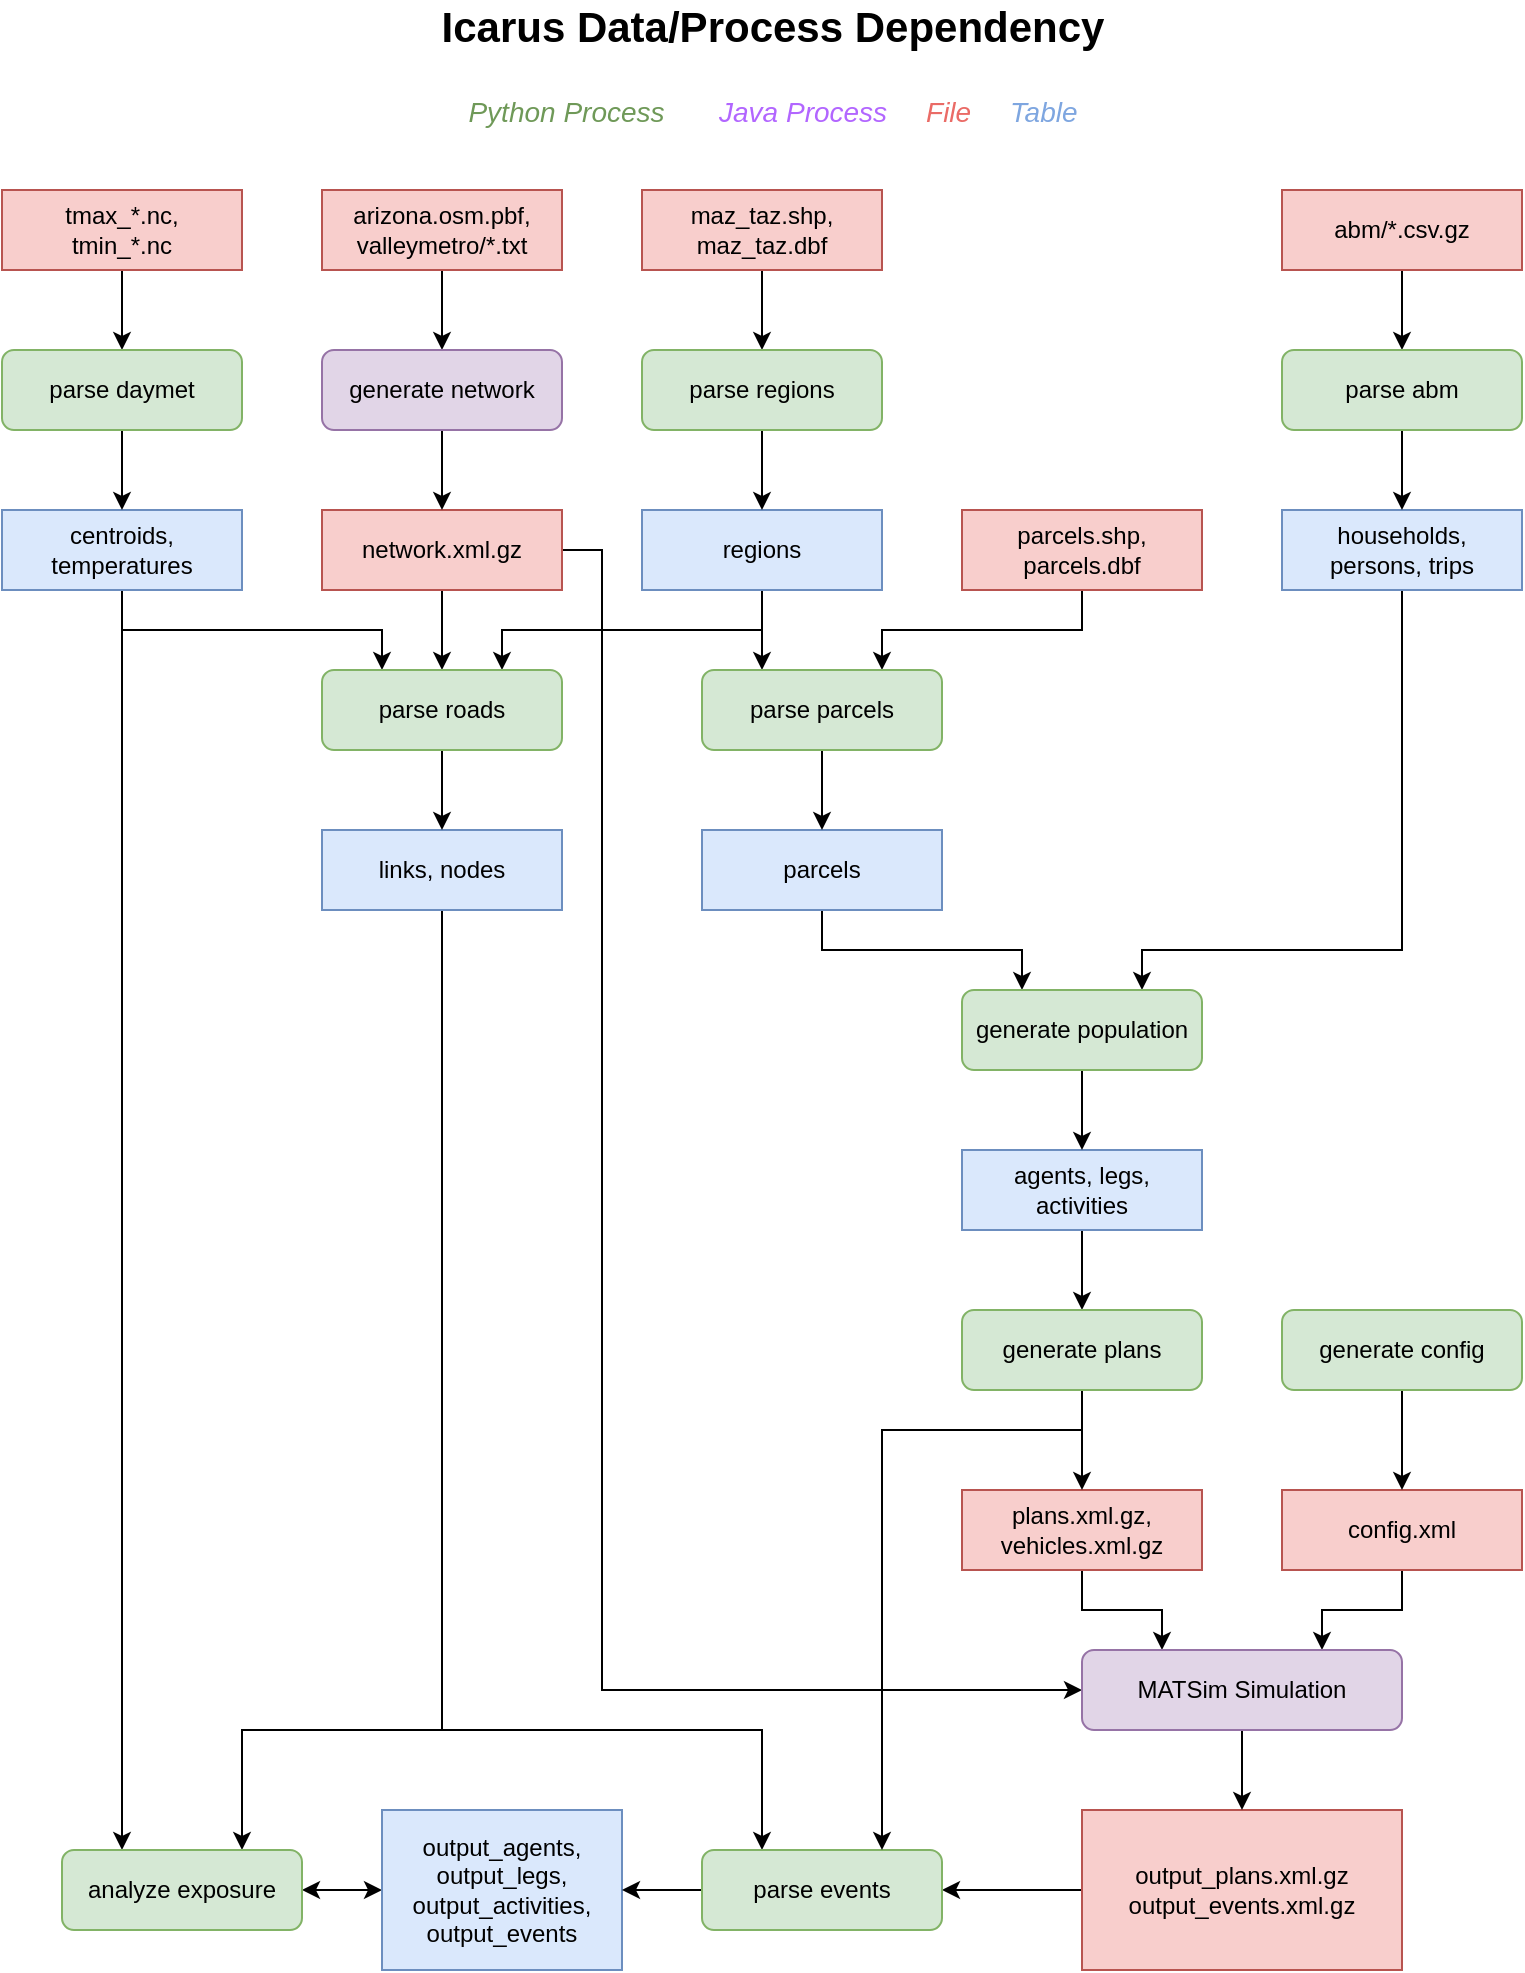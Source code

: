 <mxfile version="13.1.3" type="device"><diagram id="tEQQ3ugooy-iu0xuQMgs" name="Page-3"><mxGraphModel dx="1422" dy="815" grid="1" gridSize="10" guides="1" tooltips="1" connect="1" arrows="1" fold="1" page="1" pageScale="1" pageWidth="850" pageHeight="1100" math="0" shadow="0"><root><mxCell id="Z5cSx7Y-7r_eyC3w4IqO-0"/><mxCell id="Z5cSx7Y-7r_eyC3w4IqO-1" parent="Z5cSx7Y-7r_eyC3w4IqO-0"/><mxCell id="SMN8Z1DAxpOi_eoQwmYl-46" style="edgeStyle=orthogonalEdgeStyle;rounded=0;orthogonalLoop=1;jettySize=auto;html=1;exitX=0.5;exitY=1;exitDx=0;exitDy=0;entryX=0.75;entryY=0;entryDx=0;entryDy=0;" parent="Z5cSx7Y-7r_eyC3w4IqO-1" source="j6WTBrvmCoeA0XmG4hmk-1" target="SMN8Z1DAxpOi_eoQwmYl-40" edge="1"><mxGeometry relative="1" as="geometry"><Array as="points"><mxPoint x="740" y="540"/><mxPoint x="610" y="540"/></Array></mxGeometry></mxCell><mxCell id="j6WTBrvmCoeA0XmG4hmk-1" value="&lt;div&gt;households, &lt;br&gt;&lt;/div&gt;&lt;div&gt;persons, trips&lt;/div&gt;" style="rounded=0;whiteSpace=wrap;html=1;fillColor=#dae8fc;strokeColor=#6c8ebf;" parent="Z5cSx7Y-7r_eyC3w4IqO-1" vertex="1"><mxGeometry x="680" y="320" width="120" height="40" as="geometry"/></mxCell><mxCell id="j6WTBrvmCoeA0XmG4hmk-2" style="edgeStyle=orthogonalEdgeStyle;rounded=0;orthogonalLoop=1;jettySize=auto;html=1;exitX=0.5;exitY=1;exitDx=0;exitDy=0;entryX=0.5;entryY=0;entryDx=0;entryDy=0;" parent="Z5cSx7Y-7r_eyC3w4IqO-1" source="j6WTBrvmCoeA0XmG4hmk-3" target="SMN8Z1DAxpOi_eoQwmYl-36" edge="1"><mxGeometry relative="1" as="geometry"/></mxCell><mxCell id="jSKguuIWzSVS5Y-lfLLN-0" style="edgeStyle=orthogonalEdgeStyle;rounded=0;orthogonalLoop=1;jettySize=auto;html=1;exitX=1;exitY=0.5;exitDx=0;exitDy=0;entryX=0;entryY=0.5;entryDx=0;entryDy=0;startArrow=none;startFill=0;" parent="Z5cSx7Y-7r_eyC3w4IqO-1" source="j6WTBrvmCoeA0XmG4hmk-3" target="SMN8Z1DAxpOi_eoQwmYl-48" edge="1"><mxGeometry relative="1" as="geometry"><Array as="points"><mxPoint x="340" y="340"/><mxPoint x="340" y="910"/></Array></mxGeometry></mxCell><mxCell id="j6WTBrvmCoeA0XmG4hmk-3" value="network.xml.gz" style="rounded=0;whiteSpace=wrap;html=1;fillColor=#f8cecc;strokeColor=#b85450;" parent="Z5cSx7Y-7r_eyC3w4IqO-1" vertex="1"><mxGeometry x="200" y="320" width="120" height="40" as="geometry"/></mxCell><mxCell id="j6WTBrvmCoeA0XmG4hmk-4" style="edgeStyle=orthogonalEdgeStyle;rounded=0;orthogonalLoop=1;jettySize=auto;html=1;exitX=0.5;exitY=1;exitDx=0;exitDy=0;entryX=0.25;entryY=0;entryDx=0;entryDy=0;" parent="Z5cSx7Y-7r_eyC3w4IqO-1" source="j6WTBrvmCoeA0XmG4hmk-6" target="SMN8Z1DAxpOi_eoQwmYl-25" edge="1"><mxGeometry relative="1" as="geometry"><Array as="points"><mxPoint x="260" y="930"/><mxPoint x="420" y="930"/></Array></mxGeometry></mxCell><mxCell id="j6WTBrvmCoeA0XmG4hmk-5" style="edgeStyle=orthogonalEdgeStyle;rounded=0;orthogonalLoop=1;jettySize=auto;html=1;exitX=0.5;exitY=1;exitDx=0;exitDy=0;entryX=0.75;entryY=0;entryDx=0;entryDy=0;" parent="Z5cSx7Y-7r_eyC3w4IqO-1" source="j6WTBrvmCoeA0XmG4hmk-6" target="SMN8Z1DAxpOi_eoQwmYl-26" edge="1"><mxGeometry relative="1" as="geometry"><Array as="points"><mxPoint x="260" y="930"/><mxPoint x="160" y="930"/></Array><mxPoint x="160" y="910" as="targetPoint"/></mxGeometry></mxCell><mxCell id="j6WTBrvmCoeA0XmG4hmk-6" value="links, nodes" style="rounded=0;whiteSpace=wrap;html=1;fillColor=#dae8fc;strokeColor=#6c8ebf;" parent="Z5cSx7Y-7r_eyC3w4IqO-1" vertex="1"><mxGeometry x="200" y="480" width="120" height="40" as="geometry"/></mxCell><mxCell id="j6WTBrvmCoeA0XmG4hmk-7" style="edgeStyle=orthogonalEdgeStyle;rounded=0;orthogonalLoop=1;jettySize=auto;html=1;exitX=0.5;exitY=1;exitDx=0;exitDy=0;entryX=0.25;entryY=0;entryDx=0;entryDy=0;" parent="Z5cSx7Y-7r_eyC3w4IqO-1" source="j6WTBrvmCoeA0XmG4hmk-9" target="SMN8Z1DAxpOi_eoQwmYl-36" edge="1"><mxGeometry relative="1" as="geometry"/></mxCell><mxCell id="j6WTBrvmCoeA0XmG4hmk-8" style="edgeStyle=orthogonalEdgeStyle;rounded=0;orthogonalLoop=1;jettySize=auto;html=1;exitX=0.5;exitY=1;exitDx=0;exitDy=0;entryX=0.25;entryY=0;entryDx=0;entryDy=0;" parent="Z5cSx7Y-7r_eyC3w4IqO-1" source="j6WTBrvmCoeA0XmG4hmk-9" target="SMN8Z1DAxpOi_eoQwmYl-26" edge="1"><mxGeometry relative="1" as="geometry"><mxPoint x="100" y="910" as="targetPoint"/></mxGeometry></mxCell><mxCell id="j6WTBrvmCoeA0XmG4hmk-9" value="centroids, temperatures" style="rounded=0;whiteSpace=wrap;html=1;fillColor=#dae8fc;strokeColor=#6c8ebf;" parent="Z5cSx7Y-7r_eyC3w4IqO-1" vertex="1"><mxGeometry x="40" y="320" width="120" height="40" as="geometry"/></mxCell><mxCell id="SMN8Z1DAxpOi_eoQwmYl-45" style="edgeStyle=orthogonalEdgeStyle;rounded=0;orthogonalLoop=1;jettySize=auto;html=1;exitX=0.5;exitY=1;exitDx=0;exitDy=0;entryX=0.5;entryY=0;entryDx=0;entryDy=0;" parent="Z5cSx7Y-7r_eyC3w4IqO-1" source="j6WTBrvmCoeA0XmG4hmk-12" target="SMN8Z1DAxpOi_eoQwmYl-42" edge="1"><mxGeometry relative="1" as="geometry"/></mxCell><mxCell id="j6WTBrvmCoeA0XmG4hmk-12" value="&lt;div&gt;agents, legs,&lt;/div&gt;&lt;div&gt;activities&lt;br&gt;&lt;/div&gt;" style="rounded=0;whiteSpace=wrap;html=1;fillColor=#dae8fc;strokeColor=#6c8ebf;" parent="Z5cSx7Y-7r_eyC3w4IqO-1" vertex="1"><mxGeometry x="520" y="640" width="120" height="40" as="geometry"/></mxCell><mxCell id="j6WTBrvmCoeA0XmG4hmk-13" style="edgeStyle=orthogonalEdgeStyle;rounded=0;orthogonalLoop=1;jettySize=auto;html=1;exitX=0.5;exitY=1;exitDx=0;exitDy=0;entryX=0.25;entryY=0;entryDx=0;entryDy=0;" parent="Z5cSx7Y-7r_eyC3w4IqO-1" source="j6WTBrvmCoeA0XmG4hmk-14" target="SMN8Z1DAxpOi_eoQwmYl-40" edge="1"><mxGeometry relative="1" as="geometry"/></mxCell><mxCell id="j6WTBrvmCoeA0XmG4hmk-14" value="parcels" style="rounded=0;whiteSpace=wrap;html=1;fillColor=#dae8fc;strokeColor=#6c8ebf;" parent="Z5cSx7Y-7r_eyC3w4IqO-1" vertex="1"><mxGeometry x="390" y="480" width="120" height="40" as="geometry"/></mxCell><mxCell id="j6WTBrvmCoeA0XmG4hmk-15" style="edgeStyle=orthogonalEdgeStyle;rounded=0;orthogonalLoop=1;jettySize=auto;html=1;exitX=0.5;exitY=1;exitDx=0;exitDy=0;entryX=0.25;entryY=0;entryDx=0;entryDy=0;" parent="Z5cSx7Y-7r_eyC3w4IqO-1" source="j6WTBrvmCoeA0XmG4hmk-17" target="SMN8Z1DAxpOi_eoQwmYl-38" edge="1"><mxGeometry relative="1" as="geometry"/></mxCell><mxCell id="j6WTBrvmCoeA0XmG4hmk-16" style="edgeStyle=orthogonalEdgeStyle;rounded=0;orthogonalLoop=1;jettySize=auto;html=1;exitX=0.5;exitY=1;exitDx=0;exitDy=0;entryX=0.75;entryY=0;entryDx=0;entryDy=0;" parent="Z5cSx7Y-7r_eyC3w4IqO-1" source="j6WTBrvmCoeA0XmG4hmk-17" target="SMN8Z1DAxpOi_eoQwmYl-36" edge="1"><mxGeometry relative="1" as="geometry"/></mxCell><mxCell id="j6WTBrvmCoeA0XmG4hmk-17" value="regions" style="rounded=0;whiteSpace=wrap;html=1;fillColor=#dae8fc;strokeColor=#6c8ebf;" parent="Z5cSx7Y-7r_eyC3w4IqO-1" vertex="1"><mxGeometry x="360" y="320" width="120" height="40" as="geometry"/></mxCell><mxCell id="SMN8Z1DAxpOi_eoQwmYl-50" style="edgeStyle=orthogonalEdgeStyle;rounded=0;orthogonalLoop=1;jettySize=auto;html=1;exitX=0.5;exitY=1;exitDx=0;exitDy=0;entryX=0.25;entryY=0;entryDx=0;entryDy=0;" parent="Z5cSx7Y-7r_eyC3w4IqO-1" source="j6WTBrvmCoeA0XmG4hmk-19" target="SMN8Z1DAxpOi_eoQwmYl-48" edge="1"><mxGeometry relative="1" as="geometry"/></mxCell><mxCell id="j6WTBrvmCoeA0XmG4hmk-19" value="&lt;div&gt;plans.xml.gz,&lt;/div&gt;&lt;div&gt;vehicles.xml.gz&lt;br&gt;&lt;/div&gt;" style="rounded=0;whiteSpace=wrap;html=1;fillColor=#f8cecc;strokeColor=#b85450;" parent="Z5cSx7Y-7r_eyC3w4IqO-1" vertex="1"><mxGeometry x="520" y="810" width="120" height="40" as="geometry"/></mxCell><mxCell id="SMN8Z1DAxpOi_eoQwmYl-49" style="edgeStyle=orthogonalEdgeStyle;rounded=0;orthogonalLoop=1;jettySize=auto;html=1;exitX=0.5;exitY=1;exitDx=0;exitDy=0;entryX=0.75;entryY=0;entryDx=0;entryDy=0;" parent="Z5cSx7Y-7r_eyC3w4IqO-1" source="j6WTBrvmCoeA0XmG4hmk-21" target="SMN8Z1DAxpOi_eoQwmYl-48" edge="1"><mxGeometry relative="1" as="geometry"/></mxCell><mxCell id="j6WTBrvmCoeA0XmG4hmk-21" value="config.xml" style="rounded=0;whiteSpace=wrap;html=1;fillColor=#f8cecc;strokeColor=#b85450;" parent="Z5cSx7Y-7r_eyC3w4IqO-1" vertex="1"><mxGeometry x="680" y="810" width="120" height="40" as="geometry"/></mxCell><mxCell id="SMN8Z1DAxpOi_eoQwmYl-52" style="edgeStyle=orthogonalEdgeStyle;rounded=0;orthogonalLoop=1;jettySize=auto;html=1;exitX=0;exitY=0.5;exitDx=0;exitDy=0;entryX=1;entryY=0.5;entryDx=0;entryDy=0;startArrow=classic;startFill=1;" parent="Z5cSx7Y-7r_eyC3w4IqO-1" source="j6WTBrvmCoeA0XmG4hmk-23" target="SMN8Z1DAxpOi_eoQwmYl-26" edge="1"><mxGeometry relative="1" as="geometry"/></mxCell><mxCell id="j6WTBrvmCoeA0XmG4hmk-23" value="&lt;div&gt;output_agents,&lt;/div&gt;&lt;div&gt;output_legs,&lt;/div&gt;&lt;div&gt;output_activities,&lt;/div&gt;&lt;div&gt;output_events&lt;br&gt;&lt;/div&gt;" style="rounded=0;whiteSpace=wrap;html=1;fillColor=#dae8fc;strokeColor=#6c8ebf;" parent="Z5cSx7Y-7r_eyC3w4IqO-1" vertex="1"><mxGeometry x="230" y="970" width="120" height="80" as="geometry"/></mxCell><mxCell id="j6WTBrvmCoeA0XmG4hmk-25" style="edgeStyle=orthogonalEdgeStyle;rounded=0;orthogonalLoop=1;jettySize=auto;html=1;exitX=0;exitY=0.5;exitDx=0;exitDy=0;entryX=1;entryY=0.5;entryDx=0;entryDy=0;" parent="Z5cSx7Y-7r_eyC3w4IqO-1" source="j6WTBrvmCoeA0XmG4hmk-26" target="SMN8Z1DAxpOi_eoQwmYl-25" edge="1"><mxGeometry relative="1" as="geometry"/></mxCell><mxCell id="j6WTBrvmCoeA0XmG4hmk-26" value="&lt;div&gt;output_plans.xml.gz&lt;/div&gt;&lt;div&gt;output_events.xml.gz&lt;br&gt;&lt;/div&gt;" style="rounded=0;whiteSpace=wrap;html=1;fillColor=#f8cecc;strokeColor=#b85450;" parent="Z5cSx7Y-7r_eyC3w4IqO-1" vertex="1"><mxGeometry x="580" y="970" width="160" height="80" as="geometry"/></mxCell><mxCell id="j6WTBrvmCoeA0XmG4hmk-27" style="edgeStyle=orthogonalEdgeStyle;rounded=0;orthogonalLoop=1;jettySize=auto;html=1;exitX=0.5;exitY=1;exitDx=0;exitDy=0;entryX=0.75;entryY=0;entryDx=0;entryDy=0;" parent="Z5cSx7Y-7r_eyC3w4IqO-1" source="j6WTBrvmCoeA0XmG4hmk-28" target="SMN8Z1DAxpOi_eoQwmYl-38" edge="1"><mxGeometry relative="1" as="geometry"/></mxCell><mxCell id="j6WTBrvmCoeA0XmG4hmk-28" value="&lt;div&gt;parcels.shp,&lt;/div&gt;&lt;div&gt;parcels.dbf&lt;/div&gt;" style="rounded=0;whiteSpace=wrap;html=1;fillColor=#f8cecc;strokeColor=#b85450;" parent="Z5cSx7Y-7r_eyC3w4IqO-1" vertex="1"><mxGeometry x="520" y="320" width="120" height="40" as="geometry"/></mxCell><mxCell id="j6WTBrvmCoeA0XmG4hmk-29" style="edgeStyle=orthogonalEdgeStyle;rounded=0;orthogonalLoop=1;jettySize=auto;html=1;exitX=0.5;exitY=1;exitDx=0;exitDy=0;entryX=0.5;entryY=0;entryDx=0;entryDy=0;" parent="Z5cSx7Y-7r_eyC3w4IqO-1" source="j6WTBrvmCoeA0XmG4hmk-30" target="SMN8Z1DAxpOi_eoQwmYl-31" edge="1"><mxGeometry relative="1" as="geometry"/></mxCell><mxCell id="j6WTBrvmCoeA0XmG4hmk-30" value="&lt;div&gt;maz_taz.shp,&lt;/div&gt;&lt;div&gt;maz_taz.dbf&lt;/div&gt;" style="rounded=0;whiteSpace=wrap;html=1;fillColor=#f8cecc;strokeColor=#b85450;" parent="Z5cSx7Y-7r_eyC3w4IqO-1" vertex="1"><mxGeometry x="360" y="160" width="120" height="40" as="geometry"/></mxCell><mxCell id="j6WTBrvmCoeA0XmG4hmk-31" style="edgeStyle=orthogonalEdgeStyle;rounded=0;orthogonalLoop=1;jettySize=auto;html=1;exitX=0.5;exitY=1;exitDx=0;exitDy=0;entryX=0.5;entryY=0;entryDx=0;entryDy=0;" parent="Z5cSx7Y-7r_eyC3w4IqO-1" source="j6WTBrvmCoeA0XmG4hmk-32" target="SMN8Z1DAxpOi_eoQwmYl-27" edge="1"><mxGeometry relative="1" as="geometry"/></mxCell><mxCell id="j6WTBrvmCoeA0XmG4hmk-32" value="&lt;div&gt;tmax_*.nc, &lt;br&gt;&lt;/div&gt;&lt;div&gt;tmin_*.nc&lt;/div&gt;" style="rounded=0;whiteSpace=wrap;html=1;fillColor=#f8cecc;strokeColor=#b85450;" parent="Z5cSx7Y-7r_eyC3w4IqO-1" vertex="1"><mxGeometry x="40" y="160" width="120" height="40" as="geometry"/></mxCell><mxCell id="j6WTBrvmCoeA0XmG4hmk-33" style="edgeStyle=orthogonalEdgeStyle;rounded=0;orthogonalLoop=1;jettySize=auto;html=1;exitX=0.5;exitY=1;exitDx=0;exitDy=0;entryX=0.5;entryY=0;entryDx=0;entryDy=0;" parent="Z5cSx7Y-7r_eyC3w4IqO-1" source="j6WTBrvmCoeA0XmG4hmk-34" target="SMN8Z1DAxpOi_eoQwmYl-29" edge="1"><mxGeometry relative="1" as="geometry"/></mxCell><mxCell id="j6WTBrvmCoeA0XmG4hmk-34" value="&lt;div&gt;arizona.osm.pbf,&lt;/div&gt;&lt;div&gt;valleymetro/*.txt&lt;br&gt;&lt;/div&gt;" style="rounded=0;whiteSpace=wrap;html=1;fillColor=#f8cecc;strokeColor=#b85450;" parent="Z5cSx7Y-7r_eyC3w4IqO-1" vertex="1"><mxGeometry x="200" y="160" width="120" height="40" as="geometry"/></mxCell><mxCell id="j6WTBrvmCoeA0XmG4hmk-35" style="edgeStyle=orthogonalEdgeStyle;rounded=0;orthogonalLoop=1;jettySize=auto;html=1;exitX=0.5;exitY=1;exitDx=0;exitDy=0;entryX=0.5;entryY=0;entryDx=0;entryDy=0;" parent="Z5cSx7Y-7r_eyC3w4IqO-1" source="j6WTBrvmCoeA0XmG4hmk-36" target="SMN8Z1DAxpOi_eoQwmYl-34" edge="1"><mxGeometry relative="1" as="geometry"/></mxCell><mxCell id="j6WTBrvmCoeA0XmG4hmk-36" value="&lt;div&gt;abm/*.csv.gz&lt;br&gt;&lt;/div&gt;" style="rounded=0;whiteSpace=wrap;html=1;fillColor=#f8cecc;strokeColor=#b85450;" parent="Z5cSx7Y-7r_eyC3w4IqO-1" vertex="1"><mxGeometry x="680" y="160" width="120" height="40" as="geometry"/></mxCell><mxCell id="SMN8Z1DAxpOi_eoQwmYl-47" style="edgeStyle=orthogonalEdgeStyle;rounded=0;orthogonalLoop=1;jettySize=auto;html=1;exitX=0.5;exitY=1;exitDx=0;exitDy=0;entryX=0.5;entryY=0;entryDx=0;entryDy=0;" parent="Z5cSx7Y-7r_eyC3w4IqO-1" source="SMN8Z1DAxpOi_eoQwmYl-23" target="j6WTBrvmCoeA0XmG4hmk-21" edge="1"><mxGeometry relative="1" as="geometry"/></mxCell><mxCell id="SMN8Z1DAxpOi_eoQwmYl-23" value="&lt;div&gt;generate config&lt;/div&gt;" style="rounded=1;whiteSpace=wrap;html=1;fillColor=#d5e8d4;strokeColor=#82b366;" parent="Z5cSx7Y-7r_eyC3w4IqO-1" vertex="1"><mxGeometry x="680" y="720" width="120" height="40" as="geometry"/></mxCell><mxCell id="SMN8Z1DAxpOi_eoQwmYl-51" style="edgeStyle=orthogonalEdgeStyle;rounded=0;orthogonalLoop=1;jettySize=auto;html=1;exitX=0;exitY=0.5;exitDx=0;exitDy=0;entryX=1;entryY=0.5;entryDx=0;entryDy=0;" parent="Z5cSx7Y-7r_eyC3w4IqO-1" source="SMN8Z1DAxpOi_eoQwmYl-25" target="j6WTBrvmCoeA0XmG4hmk-23" edge="1"><mxGeometry relative="1" as="geometry"/></mxCell><mxCell id="SMN8Z1DAxpOi_eoQwmYl-25" value="parse events" style="rounded=1;whiteSpace=wrap;html=1;fillColor=#d5e8d4;strokeColor=#82b366;" parent="Z5cSx7Y-7r_eyC3w4IqO-1" vertex="1"><mxGeometry x="390" y="990" width="120" height="40" as="geometry"/></mxCell><mxCell id="SMN8Z1DAxpOi_eoQwmYl-26" value="analyze exposure" style="rounded=1;whiteSpace=wrap;html=1;fillColor=#d5e8d4;strokeColor=#82b366;" parent="Z5cSx7Y-7r_eyC3w4IqO-1" vertex="1"><mxGeometry x="70" y="990" width="120" height="40" as="geometry"/></mxCell><mxCell id="SMN8Z1DAxpOi_eoQwmYl-28" style="edgeStyle=orthogonalEdgeStyle;rounded=0;orthogonalLoop=1;jettySize=auto;html=1;exitX=0.5;exitY=1;exitDx=0;exitDy=0;entryX=0.5;entryY=0;entryDx=0;entryDy=0;" parent="Z5cSx7Y-7r_eyC3w4IqO-1" source="SMN8Z1DAxpOi_eoQwmYl-27" target="j6WTBrvmCoeA0XmG4hmk-9" edge="1"><mxGeometry relative="1" as="geometry"/></mxCell><mxCell id="SMN8Z1DAxpOi_eoQwmYl-27" value="&lt;div&gt;parse daymet&lt;/div&gt;" style="rounded=1;whiteSpace=wrap;html=1;fillColor=#d5e8d4;strokeColor=#82b366;" parent="Z5cSx7Y-7r_eyC3w4IqO-1" vertex="1"><mxGeometry x="40" y="240" width="120" height="40" as="geometry"/></mxCell><mxCell id="SMN8Z1DAxpOi_eoQwmYl-30" style="edgeStyle=orthogonalEdgeStyle;rounded=0;orthogonalLoop=1;jettySize=auto;html=1;exitX=0.5;exitY=1;exitDx=0;exitDy=0;" parent="Z5cSx7Y-7r_eyC3w4IqO-1" source="SMN8Z1DAxpOi_eoQwmYl-29" target="j6WTBrvmCoeA0XmG4hmk-3" edge="1"><mxGeometry relative="1" as="geometry"/></mxCell><mxCell id="SMN8Z1DAxpOi_eoQwmYl-29" value="&lt;div&gt;generate network&lt;/div&gt;" style="rounded=1;whiteSpace=wrap;html=1;fillColor=#e1d5e7;strokeColor=#9673a6;" parent="Z5cSx7Y-7r_eyC3w4IqO-1" vertex="1"><mxGeometry x="200" y="240" width="120" height="40" as="geometry"/></mxCell><mxCell id="SMN8Z1DAxpOi_eoQwmYl-32" style="edgeStyle=orthogonalEdgeStyle;rounded=0;orthogonalLoop=1;jettySize=auto;html=1;exitX=0.5;exitY=1;exitDx=0;exitDy=0;entryX=0.5;entryY=0;entryDx=0;entryDy=0;" parent="Z5cSx7Y-7r_eyC3w4IqO-1" source="SMN8Z1DAxpOi_eoQwmYl-31" target="j6WTBrvmCoeA0XmG4hmk-17" edge="1"><mxGeometry relative="1" as="geometry"/></mxCell><mxCell id="SMN8Z1DAxpOi_eoQwmYl-31" value="parse regions" style="rounded=1;whiteSpace=wrap;html=1;fillColor=#d5e8d4;strokeColor=#82b366;" parent="Z5cSx7Y-7r_eyC3w4IqO-1" vertex="1"><mxGeometry x="360" y="240" width="120" height="40" as="geometry"/></mxCell><mxCell id="SMN8Z1DAxpOi_eoQwmYl-35" style="edgeStyle=orthogonalEdgeStyle;rounded=0;orthogonalLoop=1;jettySize=auto;html=1;exitX=0.5;exitY=1;exitDx=0;exitDy=0;entryX=0.5;entryY=0;entryDx=0;entryDy=0;" parent="Z5cSx7Y-7r_eyC3w4IqO-1" source="SMN8Z1DAxpOi_eoQwmYl-34" target="j6WTBrvmCoeA0XmG4hmk-1" edge="1"><mxGeometry relative="1" as="geometry"/></mxCell><mxCell id="SMN8Z1DAxpOi_eoQwmYl-34" value="parse abm" style="rounded=1;whiteSpace=wrap;html=1;fillColor=#d5e8d4;strokeColor=#82b366;" parent="Z5cSx7Y-7r_eyC3w4IqO-1" vertex="1"><mxGeometry x="680" y="240" width="120" height="40" as="geometry"/></mxCell><mxCell id="SMN8Z1DAxpOi_eoQwmYl-37" style="edgeStyle=orthogonalEdgeStyle;rounded=0;orthogonalLoop=1;jettySize=auto;html=1;exitX=0.5;exitY=1;exitDx=0;exitDy=0;entryX=0.5;entryY=0;entryDx=0;entryDy=0;" parent="Z5cSx7Y-7r_eyC3w4IqO-1" source="SMN8Z1DAxpOi_eoQwmYl-36" target="j6WTBrvmCoeA0XmG4hmk-6" edge="1"><mxGeometry relative="1" as="geometry"/></mxCell><mxCell id="SMN8Z1DAxpOi_eoQwmYl-36" value="&lt;div&gt;parse roads&lt;/div&gt;" style="rounded=1;whiteSpace=wrap;html=1;fillColor=#d5e8d4;strokeColor=#82b366;" parent="Z5cSx7Y-7r_eyC3w4IqO-1" vertex="1"><mxGeometry x="200" y="400" width="120" height="40" as="geometry"/></mxCell><mxCell id="SMN8Z1DAxpOi_eoQwmYl-39" style="edgeStyle=orthogonalEdgeStyle;rounded=0;orthogonalLoop=1;jettySize=auto;html=1;exitX=0.5;exitY=1;exitDx=0;exitDy=0;entryX=0.5;entryY=0;entryDx=0;entryDy=0;" parent="Z5cSx7Y-7r_eyC3w4IqO-1" source="SMN8Z1DAxpOi_eoQwmYl-38" target="j6WTBrvmCoeA0XmG4hmk-14" edge="1"><mxGeometry relative="1" as="geometry"/></mxCell><mxCell id="SMN8Z1DAxpOi_eoQwmYl-38" value="&lt;div&gt;parse parcels&lt;/div&gt;" style="rounded=1;whiteSpace=wrap;html=1;fillColor=#d5e8d4;strokeColor=#82b366;" parent="Z5cSx7Y-7r_eyC3w4IqO-1" vertex="1"><mxGeometry x="390" y="400" width="120" height="40" as="geometry"/></mxCell><mxCell id="SMN8Z1DAxpOi_eoQwmYl-41" style="edgeStyle=orthogonalEdgeStyle;rounded=0;orthogonalLoop=1;jettySize=auto;html=1;exitX=0.5;exitY=1;exitDx=0;exitDy=0;entryX=0.5;entryY=0;entryDx=0;entryDy=0;" parent="Z5cSx7Y-7r_eyC3w4IqO-1" source="SMN8Z1DAxpOi_eoQwmYl-40" target="j6WTBrvmCoeA0XmG4hmk-12" edge="1"><mxGeometry relative="1" as="geometry"/></mxCell><mxCell id="SMN8Z1DAxpOi_eoQwmYl-40" value="&lt;div&gt;generate population&lt;/div&gt;" style="rounded=1;whiteSpace=wrap;html=1;fillColor=#d5e8d4;strokeColor=#82b366;" parent="Z5cSx7Y-7r_eyC3w4IqO-1" vertex="1"><mxGeometry x="520" y="560" width="120" height="40" as="geometry"/></mxCell><mxCell id="SMN8Z1DAxpOi_eoQwmYl-43" style="edgeStyle=orthogonalEdgeStyle;rounded=0;orthogonalLoop=1;jettySize=auto;html=1;exitX=0.5;exitY=1;exitDx=0;exitDy=0;entryX=0.5;entryY=0;entryDx=0;entryDy=0;" parent="Z5cSx7Y-7r_eyC3w4IqO-1" source="SMN8Z1DAxpOi_eoQwmYl-42" target="j6WTBrvmCoeA0XmG4hmk-19" edge="1"><mxGeometry relative="1" as="geometry"/></mxCell><mxCell id="SMN8Z1DAxpOi_eoQwmYl-44" style="edgeStyle=orthogonalEdgeStyle;rounded=0;orthogonalLoop=1;jettySize=auto;html=1;exitX=0.5;exitY=1;exitDx=0;exitDy=0;entryX=0.75;entryY=0;entryDx=0;entryDy=0;" parent="Z5cSx7Y-7r_eyC3w4IqO-1" source="SMN8Z1DAxpOi_eoQwmYl-42" target="SMN8Z1DAxpOi_eoQwmYl-25" edge="1"><mxGeometry relative="1" as="geometry"><Array as="points"><mxPoint x="580" y="780"/><mxPoint x="480" y="780"/></Array></mxGeometry></mxCell><mxCell id="SMN8Z1DAxpOi_eoQwmYl-42" value="&lt;div&gt;generate plans&lt;/div&gt;" style="rounded=1;whiteSpace=wrap;html=1;fillColor=#d5e8d4;strokeColor=#82b366;" parent="Z5cSx7Y-7r_eyC3w4IqO-1" vertex="1"><mxGeometry x="520" y="720" width="120" height="40" as="geometry"/></mxCell><mxCell id="SMN8Z1DAxpOi_eoQwmYl-53" style="edgeStyle=orthogonalEdgeStyle;rounded=0;orthogonalLoop=1;jettySize=auto;html=1;exitX=0.5;exitY=1;exitDx=0;exitDy=0;entryX=0.5;entryY=0;entryDx=0;entryDy=0;" parent="Z5cSx7Y-7r_eyC3w4IqO-1" source="SMN8Z1DAxpOi_eoQwmYl-48" target="j6WTBrvmCoeA0XmG4hmk-26" edge="1"><mxGeometry relative="1" as="geometry"/></mxCell><mxCell id="SMN8Z1DAxpOi_eoQwmYl-48" value="MATSim Simulation" style="rounded=1;whiteSpace=wrap;html=1;fillColor=#e1d5e7;strokeColor=#9673a6;" parent="Z5cSx7Y-7r_eyC3w4IqO-1" vertex="1"><mxGeometry x="580" y="890" width="160" height="40" as="geometry"/></mxCell><mxCell id="SMN8Z1DAxpOi_eoQwmYl-54" value="&lt;font style=&quot;font-size: 21px&quot;&gt;&lt;b&gt;Icarus Data/Process Dependency&lt;br&gt;&lt;/b&gt;&lt;/font&gt;" style="text;html=1;align=center;verticalAlign=middle;resizable=0;points=[];autosize=1;" parent="Z5cSx7Y-7r_eyC3w4IqO-1" vertex="1"><mxGeometry x="250" y="68" width="350" height="20" as="geometry"/></mxCell><mxCell id="SMN8Z1DAxpOi_eoQwmYl-55" value="&lt;i&gt;&lt;font style=&quot;font-size: 14px&quot;&gt;&lt;font color=&quot;#6F9958&quot;&gt;Python Process&lt;/font&gt;&amp;nbsp;&amp;nbsp;&amp;nbsp;&amp;nbsp;&amp;nbsp;&amp;nbsp; &lt;font color=&quot;#B266FF&quot;&gt;Java Process&lt;/font&gt;&amp;nbsp;&amp;nbsp;&amp;nbsp;&amp;nbsp; &lt;font color=&quot;#EA6B66&quot;&gt;File&lt;/font&gt;&amp;nbsp;&amp;nbsp;&amp;nbsp;&amp;nbsp; &lt;font color=&quot;#7EA6E0&quot;&gt;Table&lt;/font&gt;&lt;br&gt;&lt;/font&gt;&lt;/i&gt;" style="text;html=1;align=center;verticalAlign=middle;resizable=0;points=[];autosize=1;" parent="Z5cSx7Y-7r_eyC3w4IqO-1" vertex="1"><mxGeometry x="265" y="111" width="320" height="20" as="geometry"/></mxCell></root></mxGraphModel></diagram></mxfile>